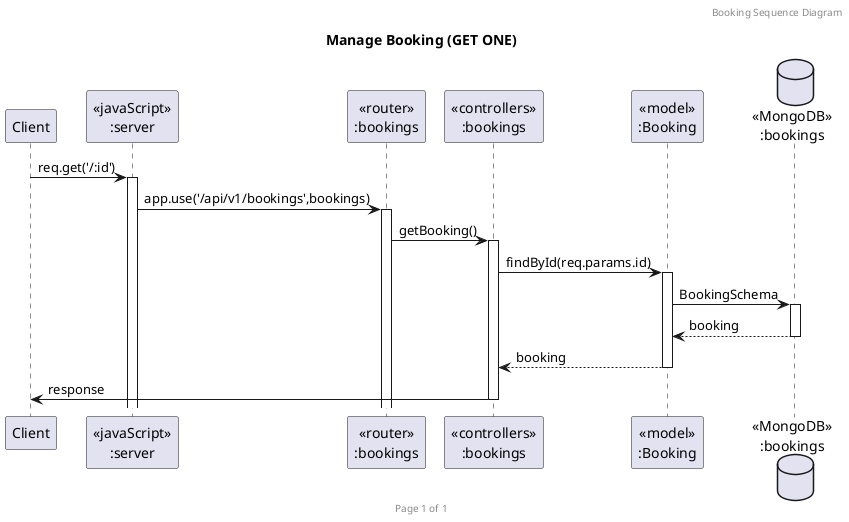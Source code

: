 @startuml Manage Appointment (GET ONE)

header Booking Sequence Diagram
footer Page %page% of %lastpage%
title "Manage Booking (GET ONE)"

participant "Client" as client
participant "<<javaScript>>\n:server" as server
participant "<<router>>\n:bookings" as routerAppointments
participant "<<controllers>>\n:bookings" as controllersAppointments
participant "<<model>>\n:Booking" as modelAppointments
database "<<MongoDB>>\n:bookings" as AppointmentsDatabase

client->server ++:req.get('/:id')
server->routerAppointments ++:app.use('/api/v1/bookings',bookings)
routerAppointments -> controllersAppointments ++:getBooking()
controllersAppointments->modelAppointments ++:findById(req.params.id)
modelAppointments ->AppointmentsDatabase ++:BookingSchema
AppointmentsDatabase --> modelAppointments --:booking
controllersAppointments <-- modelAppointments --:booking
controllersAppointments->client --:response

@enduml